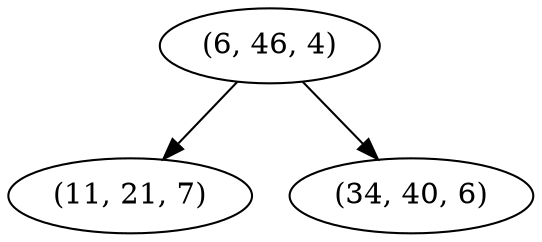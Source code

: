 digraph tree {
    "(6, 46, 4)";
    "(11, 21, 7)";
    "(34, 40, 6)";
    "(6, 46, 4)" -> "(11, 21, 7)";
    "(6, 46, 4)" -> "(34, 40, 6)";
}
